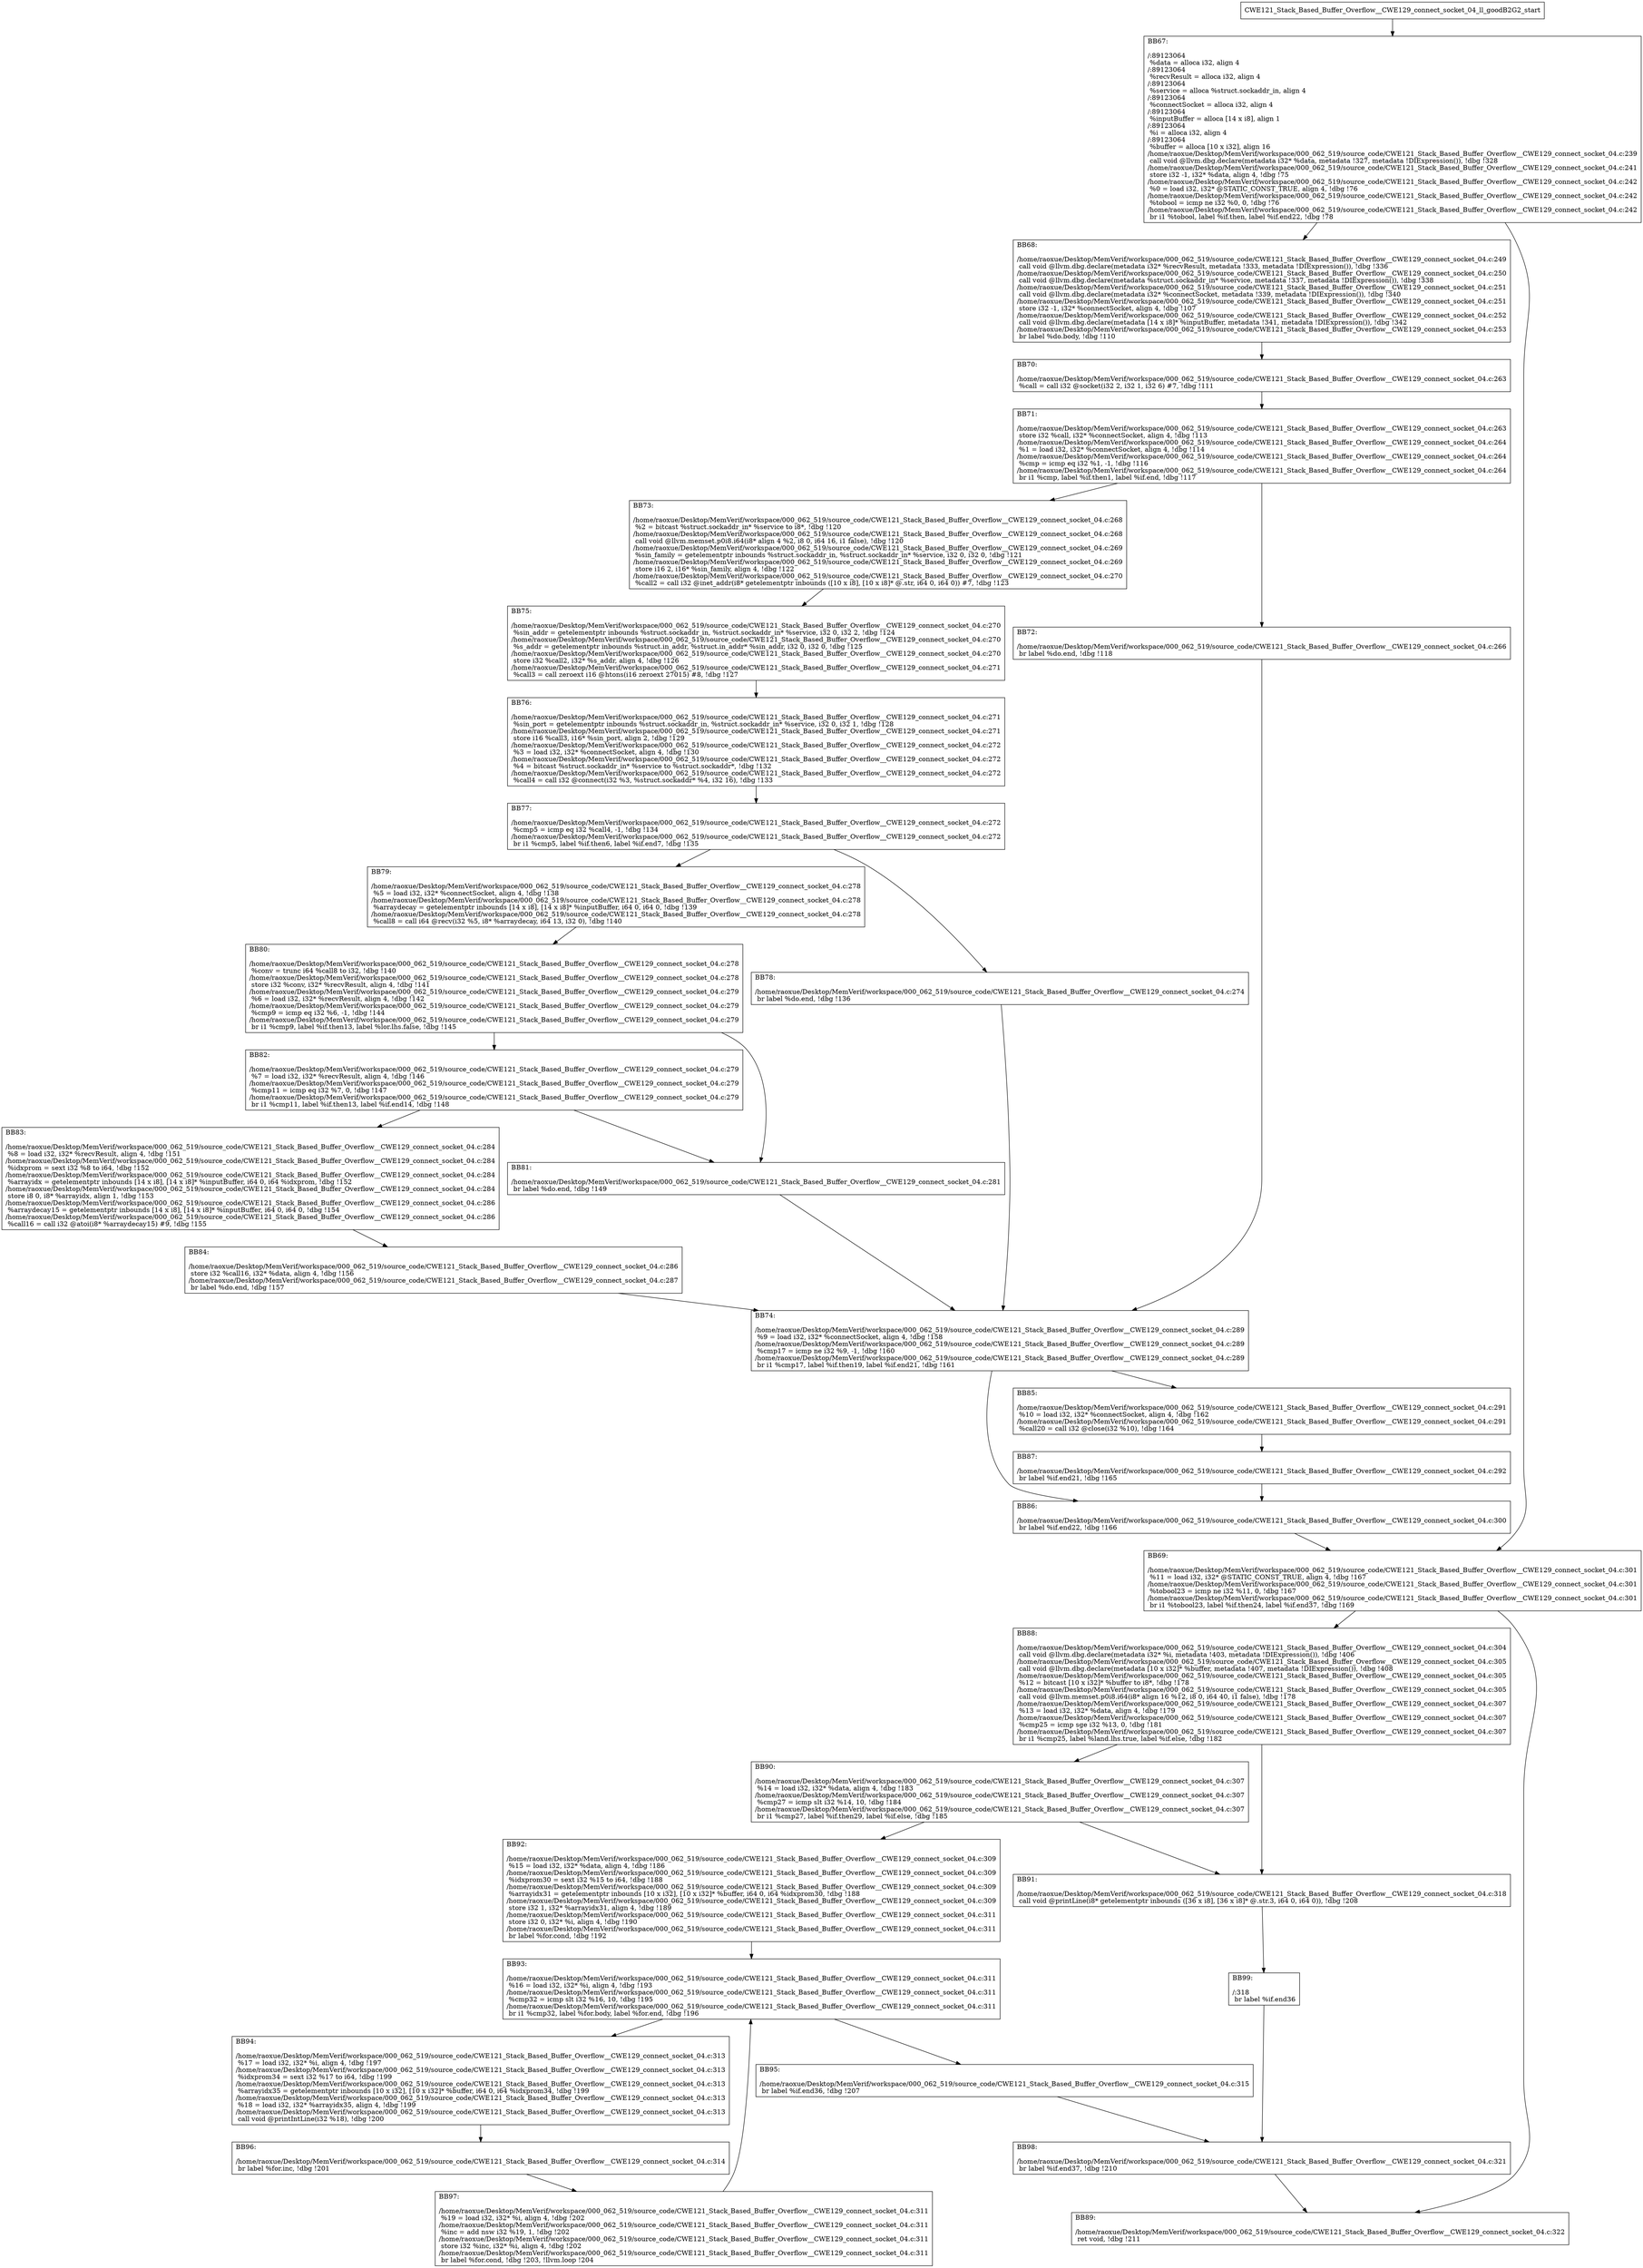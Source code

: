 digraph "CFG for'CWE121_Stack_Based_Buffer_Overflow__CWE129_connect_socket_04_ll_goodB2G2' function" {
	BBCWE121_Stack_Based_Buffer_Overflow__CWE129_connect_socket_04_ll_goodB2G2_start[shape=record,label="{CWE121_Stack_Based_Buffer_Overflow__CWE129_connect_socket_04_ll_goodB2G2_start}"];
	BBCWE121_Stack_Based_Buffer_Overflow__CWE129_connect_socket_04_ll_goodB2G2_start-> CWE121_Stack_Based_Buffer_Overflow__CWE129_connect_socket_04_ll_goodB2G2BB67;
	CWE121_Stack_Based_Buffer_Overflow__CWE129_connect_socket_04_ll_goodB2G2BB67 [shape=record, label="{BB67:\l\l/:89123064\l
  %data = alloca i32, align 4\l
/:89123064\l
  %recvResult = alloca i32, align 4\l
/:89123064\l
  %service = alloca %struct.sockaddr_in, align 4\l
/:89123064\l
  %connectSocket = alloca i32, align 4\l
/:89123064\l
  %inputBuffer = alloca [14 x i8], align 1\l
/:89123064\l
  %i = alloca i32, align 4\l
/:89123064\l
  %buffer = alloca [10 x i32], align 16\l
/home/raoxue/Desktop/MemVerif/workspace/000_062_519/source_code/CWE121_Stack_Based_Buffer_Overflow__CWE129_connect_socket_04.c:239\l
  call void @llvm.dbg.declare(metadata i32* %data, metadata !327, metadata !DIExpression()), !dbg !328\l
/home/raoxue/Desktop/MemVerif/workspace/000_062_519/source_code/CWE121_Stack_Based_Buffer_Overflow__CWE129_connect_socket_04.c:241\l
  store i32 -1, i32* %data, align 4, !dbg !75\l
/home/raoxue/Desktop/MemVerif/workspace/000_062_519/source_code/CWE121_Stack_Based_Buffer_Overflow__CWE129_connect_socket_04.c:242\l
  %0 = load i32, i32* @STATIC_CONST_TRUE, align 4, !dbg !76\l
/home/raoxue/Desktop/MemVerif/workspace/000_062_519/source_code/CWE121_Stack_Based_Buffer_Overflow__CWE129_connect_socket_04.c:242\l
  %tobool = icmp ne i32 %0, 0, !dbg !76\l
/home/raoxue/Desktop/MemVerif/workspace/000_062_519/source_code/CWE121_Stack_Based_Buffer_Overflow__CWE129_connect_socket_04.c:242\l
  br i1 %tobool, label %if.then, label %if.end22, !dbg !78\l
}"];
	CWE121_Stack_Based_Buffer_Overflow__CWE129_connect_socket_04_ll_goodB2G2BB67-> CWE121_Stack_Based_Buffer_Overflow__CWE129_connect_socket_04_ll_goodB2G2BB68;
	CWE121_Stack_Based_Buffer_Overflow__CWE129_connect_socket_04_ll_goodB2G2BB67-> CWE121_Stack_Based_Buffer_Overflow__CWE129_connect_socket_04_ll_goodB2G2BB69;
	CWE121_Stack_Based_Buffer_Overflow__CWE129_connect_socket_04_ll_goodB2G2BB68 [shape=record, label="{BB68:\l\l/home/raoxue/Desktop/MemVerif/workspace/000_062_519/source_code/CWE121_Stack_Based_Buffer_Overflow__CWE129_connect_socket_04.c:249\l
  call void @llvm.dbg.declare(metadata i32* %recvResult, metadata !333, metadata !DIExpression()), !dbg !336\l
/home/raoxue/Desktop/MemVerif/workspace/000_062_519/source_code/CWE121_Stack_Based_Buffer_Overflow__CWE129_connect_socket_04.c:250\l
  call void @llvm.dbg.declare(metadata %struct.sockaddr_in* %service, metadata !337, metadata !DIExpression()), !dbg !338\l
/home/raoxue/Desktop/MemVerif/workspace/000_062_519/source_code/CWE121_Stack_Based_Buffer_Overflow__CWE129_connect_socket_04.c:251\l
  call void @llvm.dbg.declare(metadata i32* %connectSocket, metadata !339, metadata !DIExpression()), !dbg !340\l
/home/raoxue/Desktop/MemVerif/workspace/000_062_519/source_code/CWE121_Stack_Based_Buffer_Overflow__CWE129_connect_socket_04.c:251\l
  store i32 -1, i32* %connectSocket, align 4, !dbg !107\l
/home/raoxue/Desktop/MemVerif/workspace/000_062_519/source_code/CWE121_Stack_Based_Buffer_Overflow__CWE129_connect_socket_04.c:252\l
  call void @llvm.dbg.declare(metadata [14 x i8]* %inputBuffer, metadata !341, metadata !DIExpression()), !dbg !342\l
/home/raoxue/Desktop/MemVerif/workspace/000_062_519/source_code/CWE121_Stack_Based_Buffer_Overflow__CWE129_connect_socket_04.c:253\l
  br label %do.body, !dbg !110\l
}"];
	CWE121_Stack_Based_Buffer_Overflow__CWE129_connect_socket_04_ll_goodB2G2BB68-> CWE121_Stack_Based_Buffer_Overflow__CWE129_connect_socket_04_ll_goodB2G2BB70;
	CWE121_Stack_Based_Buffer_Overflow__CWE129_connect_socket_04_ll_goodB2G2BB70 [shape=record, label="{BB70:\l\l/home/raoxue/Desktop/MemVerif/workspace/000_062_519/source_code/CWE121_Stack_Based_Buffer_Overflow__CWE129_connect_socket_04.c:263\l
  %call = call i32 @socket(i32 2, i32 1, i32 6) #7, !dbg !111\l
}"];
	CWE121_Stack_Based_Buffer_Overflow__CWE129_connect_socket_04_ll_goodB2G2BB70-> CWE121_Stack_Based_Buffer_Overflow__CWE129_connect_socket_04_ll_goodB2G2BB71;
	CWE121_Stack_Based_Buffer_Overflow__CWE129_connect_socket_04_ll_goodB2G2BB71 [shape=record, label="{BB71:\l\l/home/raoxue/Desktop/MemVerif/workspace/000_062_519/source_code/CWE121_Stack_Based_Buffer_Overflow__CWE129_connect_socket_04.c:263\l
  store i32 %call, i32* %connectSocket, align 4, !dbg !113\l
/home/raoxue/Desktop/MemVerif/workspace/000_062_519/source_code/CWE121_Stack_Based_Buffer_Overflow__CWE129_connect_socket_04.c:264\l
  %1 = load i32, i32* %connectSocket, align 4, !dbg !114\l
/home/raoxue/Desktop/MemVerif/workspace/000_062_519/source_code/CWE121_Stack_Based_Buffer_Overflow__CWE129_connect_socket_04.c:264\l
  %cmp = icmp eq i32 %1, -1, !dbg !116\l
/home/raoxue/Desktop/MemVerif/workspace/000_062_519/source_code/CWE121_Stack_Based_Buffer_Overflow__CWE129_connect_socket_04.c:264\l
  br i1 %cmp, label %if.then1, label %if.end, !dbg !117\l
}"];
	CWE121_Stack_Based_Buffer_Overflow__CWE129_connect_socket_04_ll_goodB2G2BB71-> CWE121_Stack_Based_Buffer_Overflow__CWE129_connect_socket_04_ll_goodB2G2BB72;
	CWE121_Stack_Based_Buffer_Overflow__CWE129_connect_socket_04_ll_goodB2G2BB71-> CWE121_Stack_Based_Buffer_Overflow__CWE129_connect_socket_04_ll_goodB2G2BB73;
	CWE121_Stack_Based_Buffer_Overflow__CWE129_connect_socket_04_ll_goodB2G2BB72 [shape=record, label="{BB72:\l\l/home/raoxue/Desktop/MemVerif/workspace/000_062_519/source_code/CWE121_Stack_Based_Buffer_Overflow__CWE129_connect_socket_04.c:266\l
  br label %do.end, !dbg !118\l
}"];
	CWE121_Stack_Based_Buffer_Overflow__CWE129_connect_socket_04_ll_goodB2G2BB72-> CWE121_Stack_Based_Buffer_Overflow__CWE129_connect_socket_04_ll_goodB2G2BB74;
	CWE121_Stack_Based_Buffer_Overflow__CWE129_connect_socket_04_ll_goodB2G2BB73 [shape=record, label="{BB73:\l\l/home/raoxue/Desktop/MemVerif/workspace/000_062_519/source_code/CWE121_Stack_Based_Buffer_Overflow__CWE129_connect_socket_04.c:268\l
  %2 = bitcast %struct.sockaddr_in* %service to i8*, !dbg !120\l
/home/raoxue/Desktop/MemVerif/workspace/000_062_519/source_code/CWE121_Stack_Based_Buffer_Overflow__CWE129_connect_socket_04.c:268\l
  call void @llvm.memset.p0i8.i64(i8* align 4 %2, i8 0, i64 16, i1 false), !dbg !120\l
/home/raoxue/Desktop/MemVerif/workspace/000_062_519/source_code/CWE121_Stack_Based_Buffer_Overflow__CWE129_connect_socket_04.c:269\l
  %sin_family = getelementptr inbounds %struct.sockaddr_in, %struct.sockaddr_in* %service, i32 0, i32 0, !dbg !121\l
/home/raoxue/Desktop/MemVerif/workspace/000_062_519/source_code/CWE121_Stack_Based_Buffer_Overflow__CWE129_connect_socket_04.c:269\l
  store i16 2, i16* %sin_family, align 4, !dbg !122\l
/home/raoxue/Desktop/MemVerif/workspace/000_062_519/source_code/CWE121_Stack_Based_Buffer_Overflow__CWE129_connect_socket_04.c:270\l
  %call2 = call i32 @inet_addr(i8* getelementptr inbounds ([10 x i8], [10 x i8]* @.str, i64 0, i64 0)) #7, !dbg !123\l
}"];
	CWE121_Stack_Based_Buffer_Overflow__CWE129_connect_socket_04_ll_goodB2G2BB73-> CWE121_Stack_Based_Buffer_Overflow__CWE129_connect_socket_04_ll_goodB2G2BB75;
	CWE121_Stack_Based_Buffer_Overflow__CWE129_connect_socket_04_ll_goodB2G2BB75 [shape=record, label="{BB75:\l\l/home/raoxue/Desktop/MemVerif/workspace/000_062_519/source_code/CWE121_Stack_Based_Buffer_Overflow__CWE129_connect_socket_04.c:270\l
  %sin_addr = getelementptr inbounds %struct.sockaddr_in, %struct.sockaddr_in* %service, i32 0, i32 2, !dbg !124\l
/home/raoxue/Desktop/MemVerif/workspace/000_062_519/source_code/CWE121_Stack_Based_Buffer_Overflow__CWE129_connect_socket_04.c:270\l
  %s_addr = getelementptr inbounds %struct.in_addr, %struct.in_addr* %sin_addr, i32 0, i32 0, !dbg !125\l
/home/raoxue/Desktop/MemVerif/workspace/000_062_519/source_code/CWE121_Stack_Based_Buffer_Overflow__CWE129_connect_socket_04.c:270\l
  store i32 %call2, i32* %s_addr, align 4, !dbg !126\l
/home/raoxue/Desktop/MemVerif/workspace/000_062_519/source_code/CWE121_Stack_Based_Buffer_Overflow__CWE129_connect_socket_04.c:271\l
  %call3 = call zeroext i16 @htons(i16 zeroext 27015) #8, !dbg !127\l
}"];
	CWE121_Stack_Based_Buffer_Overflow__CWE129_connect_socket_04_ll_goodB2G2BB75-> CWE121_Stack_Based_Buffer_Overflow__CWE129_connect_socket_04_ll_goodB2G2BB76;
	CWE121_Stack_Based_Buffer_Overflow__CWE129_connect_socket_04_ll_goodB2G2BB76 [shape=record, label="{BB76:\l\l/home/raoxue/Desktop/MemVerif/workspace/000_062_519/source_code/CWE121_Stack_Based_Buffer_Overflow__CWE129_connect_socket_04.c:271\l
  %sin_port = getelementptr inbounds %struct.sockaddr_in, %struct.sockaddr_in* %service, i32 0, i32 1, !dbg !128\l
/home/raoxue/Desktop/MemVerif/workspace/000_062_519/source_code/CWE121_Stack_Based_Buffer_Overflow__CWE129_connect_socket_04.c:271\l
  store i16 %call3, i16* %sin_port, align 2, !dbg !129\l
/home/raoxue/Desktop/MemVerif/workspace/000_062_519/source_code/CWE121_Stack_Based_Buffer_Overflow__CWE129_connect_socket_04.c:272\l
  %3 = load i32, i32* %connectSocket, align 4, !dbg !130\l
/home/raoxue/Desktop/MemVerif/workspace/000_062_519/source_code/CWE121_Stack_Based_Buffer_Overflow__CWE129_connect_socket_04.c:272\l
  %4 = bitcast %struct.sockaddr_in* %service to %struct.sockaddr*, !dbg !132\l
/home/raoxue/Desktop/MemVerif/workspace/000_062_519/source_code/CWE121_Stack_Based_Buffer_Overflow__CWE129_connect_socket_04.c:272\l
  %call4 = call i32 @connect(i32 %3, %struct.sockaddr* %4, i32 16), !dbg !133\l
}"];
	CWE121_Stack_Based_Buffer_Overflow__CWE129_connect_socket_04_ll_goodB2G2BB76-> CWE121_Stack_Based_Buffer_Overflow__CWE129_connect_socket_04_ll_goodB2G2BB77;
	CWE121_Stack_Based_Buffer_Overflow__CWE129_connect_socket_04_ll_goodB2G2BB77 [shape=record, label="{BB77:\l\l/home/raoxue/Desktop/MemVerif/workspace/000_062_519/source_code/CWE121_Stack_Based_Buffer_Overflow__CWE129_connect_socket_04.c:272\l
  %cmp5 = icmp eq i32 %call4, -1, !dbg !134\l
/home/raoxue/Desktop/MemVerif/workspace/000_062_519/source_code/CWE121_Stack_Based_Buffer_Overflow__CWE129_connect_socket_04.c:272\l
  br i1 %cmp5, label %if.then6, label %if.end7, !dbg !135\l
}"];
	CWE121_Stack_Based_Buffer_Overflow__CWE129_connect_socket_04_ll_goodB2G2BB77-> CWE121_Stack_Based_Buffer_Overflow__CWE129_connect_socket_04_ll_goodB2G2BB78;
	CWE121_Stack_Based_Buffer_Overflow__CWE129_connect_socket_04_ll_goodB2G2BB77-> CWE121_Stack_Based_Buffer_Overflow__CWE129_connect_socket_04_ll_goodB2G2BB79;
	CWE121_Stack_Based_Buffer_Overflow__CWE129_connect_socket_04_ll_goodB2G2BB78 [shape=record, label="{BB78:\l\l/home/raoxue/Desktop/MemVerif/workspace/000_062_519/source_code/CWE121_Stack_Based_Buffer_Overflow__CWE129_connect_socket_04.c:274\l
  br label %do.end, !dbg !136\l
}"];
	CWE121_Stack_Based_Buffer_Overflow__CWE129_connect_socket_04_ll_goodB2G2BB78-> CWE121_Stack_Based_Buffer_Overflow__CWE129_connect_socket_04_ll_goodB2G2BB74;
	CWE121_Stack_Based_Buffer_Overflow__CWE129_connect_socket_04_ll_goodB2G2BB79 [shape=record, label="{BB79:\l\l/home/raoxue/Desktop/MemVerif/workspace/000_062_519/source_code/CWE121_Stack_Based_Buffer_Overflow__CWE129_connect_socket_04.c:278\l
  %5 = load i32, i32* %connectSocket, align 4, !dbg !138\l
/home/raoxue/Desktop/MemVerif/workspace/000_062_519/source_code/CWE121_Stack_Based_Buffer_Overflow__CWE129_connect_socket_04.c:278\l
  %arraydecay = getelementptr inbounds [14 x i8], [14 x i8]* %inputBuffer, i64 0, i64 0, !dbg !139\l
/home/raoxue/Desktop/MemVerif/workspace/000_062_519/source_code/CWE121_Stack_Based_Buffer_Overflow__CWE129_connect_socket_04.c:278\l
  %call8 = call i64 @recv(i32 %5, i8* %arraydecay, i64 13, i32 0), !dbg !140\l
}"];
	CWE121_Stack_Based_Buffer_Overflow__CWE129_connect_socket_04_ll_goodB2G2BB79-> CWE121_Stack_Based_Buffer_Overflow__CWE129_connect_socket_04_ll_goodB2G2BB80;
	CWE121_Stack_Based_Buffer_Overflow__CWE129_connect_socket_04_ll_goodB2G2BB80 [shape=record, label="{BB80:\l\l/home/raoxue/Desktop/MemVerif/workspace/000_062_519/source_code/CWE121_Stack_Based_Buffer_Overflow__CWE129_connect_socket_04.c:278\l
  %conv = trunc i64 %call8 to i32, !dbg !140\l
/home/raoxue/Desktop/MemVerif/workspace/000_062_519/source_code/CWE121_Stack_Based_Buffer_Overflow__CWE129_connect_socket_04.c:278\l
  store i32 %conv, i32* %recvResult, align 4, !dbg !141\l
/home/raoxue/Desktop/MemVerif/workspace/000_062_519/source_code/CWE121_Stack_Based_Buffer_Overflow__CWE129_connect_socket_04.c:279\l
  %6 = load i32, i32* %recvResult, align 4, !dbg !142\l
/home/raoxue/Desktop/MemVerif/workspace/000_062_519/source_code/CWE121_Stack_Based_Buffer_Overflow__CWE129_connect_socket_04.c:279\l
  %cmp9 = icmp eq i32 %6, -1, !dbg !144\l
/home/raoxue/Desktop/MemVerif/workspace/000_062_519/source_code/CWE121_Stack_Based_Buffer_Overflow__CWE129_connect_socket_04.c:279\l
  br i1 %cmp9, label %if.then13, label %lor.lhs.false, !dbg !145\l
}"];
	CWE121_Stack_Based_Buffer_Overflow__CWE129_connect_socket_04_ll_goodB2G2BB80-> CWE121_Stack_Based_Buffer_Overflow__CWE129_connect_socket_04_ll_goodB2G2BB81;
	CWE121_Stack_Based_Buffer_Overflow__CWE129_connect_socket_04_ll_goodB2G2BB80-> CWE121_Stack_Based_Buffer_Overflow__CWE129_connect_socket_04_ll_goodB2G2BB82;
	CWE121_Stack_Based_Buffer_Overflow__CWE129_connect_socket_04_ll_goodB2G2BB82 [shape=record, label="{BB82:\l\l/home/raoxue/Desktop/MemVerif/workspace/000_062_519/source_code/CWE121_Stack_Based_Buffer_Overflow__CWE129_connect_socket_04.c:279\l
  %7 = load i32, i32* %recvResult, align 4, !dbg !146\l
/home/raoxue/Desktop/MemVerif/workspace/000_062_519/source_code/CWE121_Stack_Based_Buffer_Overflow__CWE129_connect_socket_04.c:279\l
  %cmp11 = icmp eq i32 %7, 0, !dbg !147\l
/home/raoxue/Desktop/MemVerif/workspace/000_062_519/source_code/CWE121_Stack_Based_Buffer_Overflow__CWE129_connect_socket_04.c:279\l
  br i1 %cmp11, label %if.then13, label %if.end14, !dbg !148\l
}"];
	CWE121_Stack_Based_Buffer_Overflow__CWE129_connect_socket_04_ll_goodB2G2BB82-> CWE121_Stack_Based_Buffer_Overflow__CWE129_connect_socket_04_ll_goodB2G2BB81;
	CWE121_Stack_Based_Buffer_Overflow__CWE129_connect_socket_04_ll_goodB2G2BB82-> CWE121_Stack_Based_Buffer_Overflow__CWE129_connect_socket_04_ll_goodB2G2BB83;
	CWE121_Stack_Based_Buffer_Overflow__CWE129_connect_socket_04_ll_goodB2G2BB81 [shape=record, label="{BB81:\l\l/home/raoxue/Desktop/MemVerif/workspace/000_062_519/source_code/CWE121_Stack_Based_Buffer_Overflow__CWE129_connect_socket_04.c:281\l
  br label %do.end, !dbg !149\l
}"];
	CWE121_Stack_Based_Buffer_Overflow__CWE129_connect_socket_04_ll_goodB2G2BB81-> CWE121_Stack_Based_Buffer_Overflow__CWE129_connect_socket_04_ll_goodB2G2BB74;
	CWE121_Stack_Based_Buffer_Overflow__CWE129_connect_socket_04_ll_goodB2G2BB83 [shape=record, label="{BB83:\l\l/home/raoxue/Desktop/MemVerif/workspace/000_062_519/source_code/CWE121_Stack_Based_Buffer_Overflow__CWE129_connect_socket_04.c:284\l
  %8 = load i32, i32* %recvResult, align 4, !dbg !151\l
/home/raoxue/Desktop/MemVerif/workspace/000_062_519/source_code/CWE121_Stack_Based_Buffer_Overflow__CWE129_connect_socket_04.c:284\l
  %idxprom = sext i32 %8 to i64, !dbg !152\l
/home/raoxue/Desktop/MemVerif/workspace/000_062_519/source_code/CWE121_Stack_Based_Buffer_Overflow__CWE129_connect_socket_04.c:284\l
  %arrayidx = getelementptr inbounds [14 x i8], [14 x i8]* %inputBuffer, i64 0, i64 %idxprom, !dbg !152\l
/home/raoxue/Desktop/MemVerif/workspace/000_062_519/source_code/CWE121_Stack_Based_Buffer_Overflow__CWE129_connect_socket_04.c:284\l
  store i8 0, i8* %arrayidx, align 1, !dbg !153\l
/home/raoxue/Desktop/MemVerif/workspace/000_062_519/source_code/CWE121_Stack_Based_Buffer_Overflow__CWE129_connect_socket_04.c:286\l
  %arraydecay15 = getelementptr inbounds [14 x i8], [14 x i8]* %inputBuffer, i64 0, i64 0, !dbg !154\l
/home/raoxue/Desktop/MemVerif/workspace/000_062_519/source_code/CWE121_Stack_Based_Buffer_Overflow__CWE129_connect_socket_04.c:286\l
  %call16 = call i32 @atoi(i8* %arraydecay15) #9, !dbg !155\l
}"];
	CWE121_Stack_Based_Buffer_Overflow__CWE129_connect_socket_04_ll_goodB2G2BB83-> CWE121_Stack_Based_Buffer_Overflow__CWE129_connect_socket_04_ll_goodB2G2BB84;
	CWE121_Stack_Based_Buffer_Overflow__CWE129_connect_socket_04_ll_goodB2G2BB84 [shape=record, label="{BB84:\l\l/home/raoxue/Desktop/MemVerif/workspace/000_062_519/source_code/CWE121_Stack_Based_Buffer_Overflow__CWE129_connect_socket_04.c:286\l
  store i32 %call16, i32* %data, align 4, !dbg !156\l
/home/raoxue/Desktop/MemVerif/workspace/000_062_519/source_code/CWE121_Stack_Based_Buffer_Overflow__CWE129_connect_socket_04.c:287\l
  br label %do.end, !dbg !157\l
}"];
	CWE121_Stack_Based_Buffer_Overflow__CWE129_connect_socket_04_ll_goodB2G2BB84-> CWE121_Stack_Based_Buffer_Overflow__CWE129_connect_socket_04_ll_goodB2G2BB74;
	CWE121_Stack_Based_Buffer_Overflow__CWE129_connect_socket_04_ll_goodB2G2BB74 [shape=record, label="{BB74:\l\l/home/raoxue/Desktop/MemVerif/workspace/000_062_519/source_code/CWE121_Stack_Based_Buffer_Overflow__CWE129_connect_socket_04.c:289\l
  %9 = load i32, i32* %connectSocket, align 4, !dbg !158\l
/home/raoxue/Desktop/MemVerif/workspace/000_062_519/source_code/CWE121_Stack_Based_Buffer_Overflow__CWE129_connect_socket_04.c:289\l
  %cmp17 = icmp ne i32 %9, -1, !dbg !160\l
/home/raoxue/Desktop/MemVerif/workspace/000_062_519/source_code/CWE121_Stack_Based_Buffer_Overflow__CWE129_connect_socket_04.c:289\l
  br i1 %cmp17, label %if.then19, label %if.end21, !dbg !161\l
}"];
	CWE121_Stack_Based_Buffer_Overflow__CWE129_connect_socket_04_ll_goodB2G2BB74-> CWE121_Stack_Based_Buffer_Overflow__CWE129_connect_socket_04_ll_goodB2G2BB85;
	CWE121_Stack_Based_Buffer_Overflow__CWE129_connect_socket_04_ll_goodB2G2BB74-> CWE121_Stack_Based_Buffer_Overflow__CWE129_connect_socket_04_ll_goodB2G2BB86;
	CWE121_Stack_Based_Buffer_Overflow__CWE129_connect_socket_04_ll_goodB2G2BB85 [shape=record, label="{BB85:\l\l/home/raoxue/Desktop/MemVerif/workspace/000_062_519/source_code/CWE121_Stack_Based_Buffer_Overflow__CWE129_connect_socket_04.c:291\l
  %10 = load i32, i32* %connectSocket, align 4, !dbg !162\l
/home/raoxue/Desktop/MemVerif/workspace/000_062_519/source_code/CWE121_Stack_Based_Buffer_Overflow__CWE129_connect_socket_04.c:291\l
  %call20 = call i32 @close(i32 %10), !dbg !164\l
}"];
	CWE121_Stack_Based_Buffer_Overflow__CWE129_connect_socket_04_ll_goodB2G2BB85-> CWE121_Stack_Based_Buffer_Overflow__CWE129_connect_socket_04_ll_goodB2G2BB87;
	CWE121_Stack_Based_Buffer_Overflow__CWE129_connect_socket_04_ll_goodB2G2BB87 [shape=record, label="{BB87:\l\l/home/raoxue/Desktop/MemVerif/workspace/000_062_519/source_code/CWE121_Stack_Based_Buffer_Overflow__CWE129_connect_socket_04.c:292\l
  br label %if.end21, !dbg !165\l
}"];
	CWE121_Stack_Based_Buffer_Overflow__CWE129_connect_socket_04_ll_goodB2G2BB87-> CWE121_Stack_Based_Buffer_Overflow__CWE129_connect_socket_04_ll_goodB2G2BB86;
	CWE121_Stack_Based_Buffer_Overflow__CWE129_connect_socket_04_ll_goodB2G2BB86 [shape=record, label="{BB86:\l\l/home/raoxue/Desktop/MemVerif/workspace/000_062_519/source_code/CWE121_Stack_Based_Buffer_Overflow__CWE129_connect_socket_04.c:300\l
  br label %if.end22, !dbg !166\l
}"];
	CWE121_Stack_Based_Buffer_Overflow__CWE129_connect_socket_04_ll_goodB2G2BB86-> CWE121_Stack_Based_Buffer_Overflow__CWE129_connect_socket_04_ll_goodB2G2BB69;
	CWE121_Stack_Based_Buffer_Overflow__CWE129_connect_socket_04_ll_goodB2G2BB69 [shape=record, label="{BB69:\l\l/home/raoxue/Desktop/MemVerif/workspace/000_062_519/source_code/CWE121_Stack_Based_Buffer_Overflow__CWE129_connect_socket_04.c:301\l
  %11 = load i32, i32* @STATIC_CONST_TRUE, align 4, !dbg !167\l
/home/raoxue/Desktop/MemVerif/workspace/000_062_519/source_code/CWE121_Stack_Based_Buffer_Overflow__CWE129_connect_socket_04.c:301\l
  %tobool23 = icmp ne i32 %11, 0, !dbg !167\l
/home/raoxue/Desktop/MemVerif/workspace/000_062_519/source_code/CWE121_Stack_Based_Buffer_Overflow__CWE129_connect_socket_04.c:301\l
  br i1 %tobool23, label %if.then24, label %if.end37, !dbg !169\l
}"];
	CWE121_Stack_Based_Buffer_Overflow__CWE129_connect_socket_04_ll_goodB2G2BB69-> CWE121_Stack_Based_Buffer_Overflow__CWE129_connect_socket_04_ll_goodB2G2BB88;
	CWE121_Stack_Based_Buffer_Overflow__CWE129_connect_socket_04_ll_goodB2G2BB69-> CWE121_Stack_Based_Buffer_Overflow__CWE129_connect_socket_04_ll_goodB2G2BB89;
	CWE121_Stack_Based_Buffer_Overflow__CWE129_connect_socket_04_ll_goodB2G2BB88 [shape=record, label="{BB88:\l\l/home/raoxue/Desktop/MemVerif/workspace/000_062_519/source_code/CWE121_Stack_Based_Buffer_Overflow__CWE129_connect_socket_04.c:304\l
  call void @llvm.dbg.declare(metadata i32* %i, metadata !403, metadata !DIExpression()), !dbg !406\l
/home/raoxue/Desktop/MemVerif/workspace/000_062_519/source_code/CWE121_Stack_Based_Buffer_Overflow__CWE129_connect_socket_04.c:305\l
  call void @llvm.dbg.declare(metadata [10 x i32]* %buffer, metadata !407, metadata !DIExpression()), !dbg !408\l
/home/raoxue/Desktop/MemVerif/workspace/000_062_519/source_code/CWE121_Stack_Based_Buffer_Overflow__CWE129_connect_socket_04.c:305\l
  %12 = bitcast [10 x i32]* %buffer to i8*, !dbg !178\l
/home/raoxue/Desktop/MemVerif/workspace/000_062_519/source_code/CWE121_Stack_Based_Buffer_Overflow__CWE129_connect_socket_04.c:305\l
  call void @llvm.memset.p0i8.i64(i8* align 16 %12, i8 0, i64 40, i1 false), !dbg !178\l
/home/raoxue/Desktop/MemVerif/workspace/000_062_519/source_code/CWE121_Stack_Based_Buffer_Overflow__CWE129_connect_socket_04.c:307\l
  %13 = load i32, i32* %data, align 4, !dbg !179\l
/home/raoxue/Desktop/MemVerif/workspace/000_062_519/source_code/CWE121_Stack_Based_Buffer_Overflow__CWE129_connect_socket_04.c:307\l
  %cmp25 = icmp sge i32 %13, 0, !dbg !181\l
/home/raoxue/Desktop/MemVerif/workspace/000_062_519/source_code/CWE121_Stack_Based_Buffer_Overflow__CWE129_connect_socket_04.c:307\l
  br i1 %cmp25, label %land.lhs.true, label %if.else, !dbg !182\l
}"];
	CWE121_Stack_Based_Buffer_Overflow__CWE129_connect_socket_04_ll_goodB2G2BB88-> CWE121_Stack_Based_Buffer_Overflow__CWE129_connect_socket_04_ll_goodB2G2BB90;
	CWE121_Stack_Based_Buffer_Overflow__CWE129_connect_socket_04_ll_goodB2G2BB88-> CWE121_Stack_Based_Buffer_Overflow__CWE129_connect_socket_04_ll_goodB2G2BB91;
	CWE121_Stack_Based_Buffer_Overflow__CWE129_connect_socket_04_ll_goodB2G2BB90 [shape=record, label="{BB90:\l\l/home/raoxue/Desktop/MemVerif/workspace/000_062_519/source_code/CWE121_Stack_Based_Buffer_Overflow__CWE129_connect_socket_04.c:307\l
  %14 = load i32, i32* %data, align 4, !dbg !183\l
/home/raoxue/Desktop/MemVerif/workspace/000_062_519/source_code/CWE121_Stack_Based_Buffer_Overflow__CWE129_connect_socket_04.c:307\l
  %cmp27 = icmp slt i32 %14, 10, !dbg !184\l
/home/raoxue/Desktop/MemVerif/workspace/000_062_519/source_code/CWE121_Stack_Based_Buffer_Overflow__CWE129_connect_socket_04.c:307\l
  br i1 %cmp27, label %if.then29, label %if.else, !dbg !185\l
}"];
	CWE121_Stack_Based_Buffer_Overflow__CWE129_connect_socket_04_ll_goodB2G2BB90-> CWE121_Stack_Based_Buffer_Overflow__CWE129_connect_socket_04_ll_goodB2G2BB92;
	CWE121_Stack_Based_Buffer_Overflow__CWE129_connect_socket_04_ll_goodB2G2BB90-> CWE121_Stack_Based_Buffer_Overflow__CWE129_connect_socket_04_ll_goodB2G2BB91;
	CWE121_Stack_Based_Buffer_Overflow__CWE129_connect_socket_04_ll_goodB2G2BB92 [shape=record, label="{BB92:\l\l/home/raoxue/Desktop/MemVerif/workspace/000_062_519/source_code/CWE121_Stack_Based_Buffer_Overflow__CWE129_connect_socket_04.c:309\l
  %15 = load i32, i32* %data, align 4, !dbg !186\l
/home/raoxue/Desktop/MemVerif/workspace/000_062_519/source_code/CWE121_Stack_Based_Buffer_Overflow__CWE129_connect_socket_04.c:309\l
  %idxprom30 = sext i32 %15 to i64, !dbg !188\l
/home/raoxue/Desktop/MemVerif/workspace/000_062_519/source_code/CWE121_Stack_Based_Buffer_Overflow__CWE129_connect_socket_04.c:309\l
  %arrayidx31 = getelementptr inbounds [10 x i32], [10 x i32]* %buffer, i64 0, i64 %idxprom30, !dbg !188\l
/home/raoxue/Desktop/MemVerif/workspace/000_062_519/source_code/CWE121_Stack_Based_Buffer_Overflow__CWE129_connect_socket_04.c:309\l
  store i32 1, i32* %arrayidx31, align 4, !dbg !189\l
/home/raoxue/Desktop/MemVerif/workspace/000_062_519/source_code/CWE121_Stack_Based_Buffer_Overflow__CWE129_connect_socket_04.c:311\l
  store i32 0, i32* %i, align 4, !dbg !190\l
/home/raoxue/Desktop/MemVerif/workspace/000_062_519/source_code/CWE121_Stack_Based_Buffer_Overflow__CWE129_connect_socket_04.c:311\l
  br label %for.cond, !dbg !192\l
}"];
	CWE121_Stack_Based_Buffer_Overflow__CWE129_connect_socket_04_ll_goodB2G2BB92-> CWE121_Stack_Based_Buffer_Overflow__CWE129_connect_socket_04_ll_goodB2G2BB93;
	CWE121_Stack_Based_Buffer_Overflow__CWE129_connect_socket_04_ll_goodB2G2BB93 [shape=record, label="{BB93:\l\l/home/raoxue/Desktop/MemVerif/workspace/000_062_519/source_code/CWE121_Stack_Based_Buffer_Overflow__CWE129_connect_socket_04.c:311\l
  %16 = load i32, i32* %i, align 4, !dbg !193\l
/home/raoxue/Desktop/MemVerif/workspace/000_062_519/source_code/CWE121_Stack_Based_Buffer_Overflow__CWE129_connect_socket_04.c:311\l
  %cmp32 = icmp slt i32 %16, 10, !dbg !195\l
/home/raoxue/Desktop/MemVerif/workspace/000_062_519/source_code/CWE121_Stack_Based_Buffer_Overflow__CWE129_connect_socket_04.c:311\l
  br i1 %cmp32, label %for.body, label %for.end, !dbg !196\l
}"];
	CWE121_Stack_Based_Buffer_Overflow__CWE129_connect_socket_04_ll_goodB2G2BB93-> CWE121_Stack_Based_Buffer_Overflow__CWE129_connect_socket_04_ll_goodB2G2BB94;
	CWE121_Stack_Based_Buffer_Overflow__CWE129_connect_socket_04_ll_goodB2G2BB93-> CWE121_Stack_Based_Buffer_Overflow__CWE129_connect_socket_04_ll_goodB2G2BB95;
	CWE121_Stack_Based_Buffer_Overflow__CWE129_connect_socket_04_ll_goodB2G2BB94 [shape=record, label="{BB94:\l\l/home/raoxue/Desktop/MemVerif/workspace/000_062_519/source_code/CWE121_Stack_Based_Buffer_Overflow__CWE129_connect_socket_04.c:313\l
  %17 = load i32, i32* %i, align 4, !dbg !197\l
/home/raoxue/Desktop/MemVerif/workspace/000_062_519/source_code/CWE121_Stack_Based_Buffer_Overflow__CWE129_connect_socket_04.c:313\l
  %idxprom34 = sext i32 %17 to i64, !dbg !199\l
/home/raoxue/Desktop/MemVerif/workspace/000_062_519/source_code/CWE121_Stack_Based_Buffer_Overflow__CWE129_connect_socket_04.c:313\l
  %arrayidx35 = getelementptr inbounds [10 x i32], [10 x i32]* %buffer, i64 0, i64 %idxprom34, !dbg !199\l
/home/raoxue/Desktop/MemVerif/workspace/000_062_519/source_code/CWE121_Stack_Based_Buffer_Overflow__CWE129_connect_socket_04.c:313\l
  %18 = load i32, i32* %arrayidx35, align 4, !dbg !199\l
/home/raoxue/Desktop/MemVerif/workspace/000_062_519/source_code/CWE121_Stack_Based_Buffer_Overflow__CWE129_connect_socket_04.c:313\l
  call void @printIntLine(i32 %18), !dbg !200\l
}"];
	CWE121_Stack_Based_Buffer_Overflow__CWE129_connect_socket_04_ll_goodB2G2BB94-> CWE121_Stack_Based_Buffer_Overflow__CWE129_connect_socket_04_ll_goodB2G2BB96;
	CWE121_Stack_Based_Buffer_Overflow__CWE129_connect_socket_04_ll_goodB2G2BB96 [shape=record, label="{BB96:\l\l/home/raoxue/Desktop/MemVerif/workspace/000_062_519/source_code/CWE121_Stack_Based_Buffer_Overflow__CWE129_connect_socket_04.c:314\l
  br label %for.inc, !dbg !201\l
}"];
	CWE121_Stack_Based_Buffer_Overflow__CWE129_connect_socket_04_ll_goodB2G2BB96-> CWE121_Stack_Based_Buffer_Overflow__CWE129_connect_socket_04_ll_goodB2G2BB97;
	CWE121_Stack_Based_Buffer_Overflow__CWE129_connect_socket_04_ll_goodB2G2BB97 [shape=record, label="{BB97:\l\l/home/raoxue/Desktop/MemVerif/workspace/000_062_519/source_code/CWE121_Stack_Based_Buffer_Overflow__CWE129_connect_socket_04.c:311\l
  %19 = load i32, i32* %i, align 4, !dbg !202\l
/home/raoxue/Desktop/MemVerif/workspace/000_062_519/source_code/CWE121_Stack_Based_Buffer_Overflow__CWE129_connect_socket_04.c:311\l
  %inc = add nsw i32 %19, 1, !dbg !202\l
/home/raoxue/Desktop/MemVerif/workspace/000_062_519/source_code/CWE121_Stack_Based_Buffer_Overflow__CWE129_connect_socket_04.c:311\l
  store i32 %inc, i32* %i, align 4, !dbg !202\l
/home/raoxue/Desktop/MemVerif/workspace/000_062_519/source_code/CWE121_Stack_Based_Buffer_Overflow__CWE129_connect_socket_04.c:311\l
  br label %for.cond, !dbg !203, !llvm.loop !204\l
}"];
	CWE121_Stack_Based_Buffer_Overflow__CWE129_connect_socket_04_ll_goodB2G2BB97-> CWE121_Stack_Based_Buffer_Overflow__CWE129_connect_socket_04_ll_goodB2G2BB93;
	CWE121_Stack_Based_Buffer_Overflow__CWE129_connect_socket_04_ll_goodB2G2BB95 [shape=record, label="{BB95:\l\l/home/raoxue/Desktop/MemVerif/workspace/000_062_519/source_code/CWE121_Stack_Based_Buffer_Overflow__CWE129_connect_socket_04.c:315\l
  br label %if.end36, !dbg !207\l
}"];
	CWE121_Stack_Based_Buffer_Overflow__CWE129_connect_socket_04_ll_goodB2G2BB95-> CWE121_Stack_Based_Buffer_Overflow__CWE129_connect_socket_04_ll_goodB2G2BB98;
	CWE121_Stack_Based_Buffer_Overflow__CWE129_connect_socket_04_ll_goodB2G2BB91 [shape=record, label="{BB91:\l\l/home/raoxue/Desktop/MemVerif/workspace/000_062_519/source_code/CWE121_Stack_Based_Buffer_Overflow__CWE129_connect_socket_04.c:318\l
  call void @printLine(i8* getelementptr inbounds ([36 x i8], [36 x i8]* @.str.3, i64 0, i64 0)), !dbg !208\l
}"];
	CWE121_Stack_Based_Buffer_Overflow__CWE129_connect_socket_04_ll_goodB2G2BB91-> CWE121_Stack_Based_Buffer_Overflow__CWE129_connect_socket_04_ll_goodB2G2BB99;
	CWE121_Stack_Based_Buffer_Overflow__CWE129_connect_socket_04_ll_goodB2G2BB99 [shape=record, label="{BB99:\l\l/:318\l
  br label %if.end36\l
}"];
	CWE121_Stack_Based_Buffer_Overflow__CWE129_connect_socket_04_ll_goodB2G2BB99-> CWE121_Stack_Based_Buffer_Overflow__CWE129_connect_socket_04_ll_goodB2G2BB98;
	CWE121_Stack_Based_Buffer_Overflow__CWE129_connect_socket_04_ll_goodB2G2BB98 [shape=record, label="{BB98:\l\l/home/raoxue/Desktop/MemVerif/workspace/000_062_519/source_code/CWE121_Stack_Based_Buffer_Overflow__CWE129_connect_socket_04.c:321\l
  br label %if.end37, !dbg !210\l
}"];
	CWE121_Stack_Based_Buffer_Overflow__CWE129_connect_socket_04_ll_goodB2G2BB98-> CWE121_Stack_Based_Buffer_Overflow__CWE129_connect_socket_04_ll_goodB2G2BB89;
	CWE121_Stack_Based_Buffer_Overflow__CWE129_connect_socket_04_ll_goodB2G2BB89 [shape=record, label="{BB89:\l\l/home/raoxue/Desktop/MemVerif/workspace/000_062_519/source_code/CWE121_Stack_Based_Buffer_Overflow__CWE129_connect_socket_04.c:322\l
  ret void, !dbg !211\l
}"];
}
